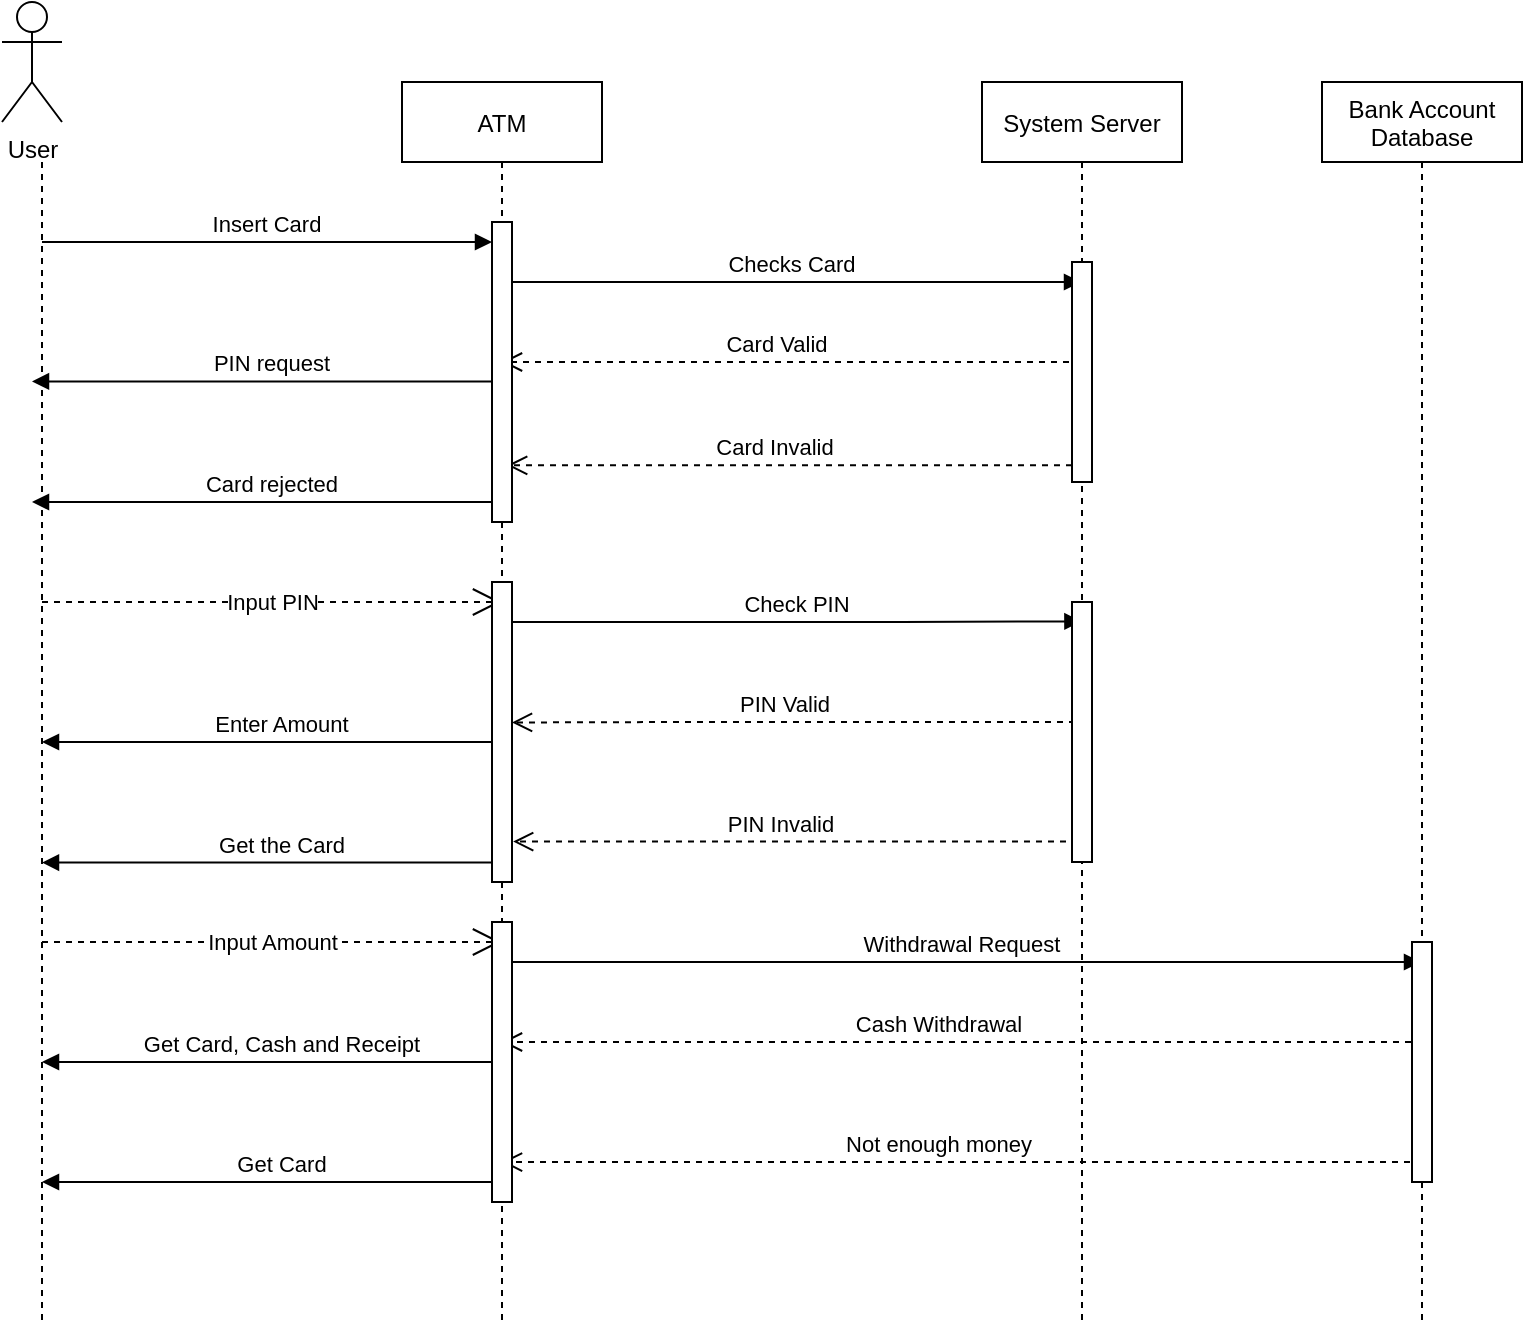<mxfile version="17.2.4" type="device"><diagram id="kgpKYQtTHZ0yAKxKKP6v" name="Page-1"><mxGraphModel dx="1355" dy="878" grid="1" gridSize="10" guides="1" tooltips="1" connect="1" arrows="1" fold="1" page="1" pageScale="1" pageWidth="850" pageHeight="1100" math="0" shadow="0"><root><mxCell id="0"/><mxCell id="1" parent="0"/><mxCell id="jo4t_qHB-WB0qfGH7F4p-8" value="Withdrawal Request" style="verticalAlign=bottom;endArrow=block;shadow=0;strokeWidth=1;" edge="1" parent="1" target="jo4t_qHB-WB0qfGH7F4p-14"><mxGeometry relative="1" as="geometry"><mxPoint x="390" y="580" as="sourcePoint"/><mxPoint x="615" y="580" as="targetPoint"/></mxGeometry></mxCell><mxCell id="jo4t_qHB-WB0qfGH7F4p-12" value="Get Card" style="verticalAlign=bottom;endArrow=block;entryX=0;entryY=0;shadow=0;strokeWidth=1;" edge="1" parent="1"><mxGeometry x="-0.043" relative="1" as="geometry"><mxPoint x="390" y="690" as="sourcePoint"/><mxPoint x="160" y="690" as="targetPoint"/><Array as="points"/><mxPoint as="offset"/></mxGeometry></mxCell><mxCell id="jo4t_qHB-WB0qfGH7F4p-32" value="Not enough money" style="verticalAlign=bottom;endArrow=open;dashed=1;endSize=8;shadow=0;strokeWidth=1;exitX=0.5;exitY=0.871;exitDx=0;exitDy=0;exitPerimeter=0;" edge="1" parent="1" source="jo4t_qHB-WB0qfGH7F4p-14" target="3nuBFxr9cyL0pnOWT2aG-5"><mxGeometry x="0.051" relative="1" as="geometry"><mxPoint x="520" y="679.76" as="targetPoint"/><mxPoint x="802.43" y="679.76" as="sourcePoint"/><Array as="points"/><mxPoint as="offset"/></mxGeometry></mxCell><mxCell id="jo4t_qHB-WB0qfGH7F4p-11" value="Get Card, Cash and Receipt" style="verticalAlign=bottom;endArrow=block;entryX=0;entryY=0;shadow=0;strokeWidth=1;" edge="1" parent="1"><mxGeometry x="-0.043" relative="1" as="geometry"><mxPoint x="390" y="630" as="sourcePoint"/><mxPoint x="160" y="630" as="targetPoint"/><Array as="points"/><mxPoint as="offset"/></mxGeometry></mxCell><mxCell id="jo4t_qHB-WB0qfGH7F4p-14" value="Bank Account &#10;Database" style="shape=umlLifeline;perimeter=lifelinePerimeter;container=1;collapsible=0;recursiveResize=0;rounded=0;shadow=0;strokeWidth=1;" vertex="1" parent="1"><mxGeometry x="800" y="140" width="100" height="620" as="geometry"/></mxCell><mxCell id="jo4t_qHB-WB0qfGH7F4p-31" value="Cash Withdrawal" style="verticalAlign=bottom;endArrow=open;dashed=1;endSize=8;shadow=0;strokeWidth=1;" edge="1" parent="jo4t_qHB-WB0qfGH7F4p-14" target="3nuBFxr9cyL0pnOWT2aG-5"><mxGeometry x="0.051" relative="1" as="geometry"><mxPoint x="-237.0" y="480.24" as="targetPoint"/><mxPoint x="50.5" y="480" as="sourcePoint"/><Array as="points"><mxPoint x="-149.0" y="480"/></Array><mxPoint as="offset"/></mxGeometry></mxCell><mxCell id="jo4t_qHB-WB0qfGH7F4p-15" value="" style="points=[];perimeter=orthogonalPerimeter;rounded=0;shadow=0;strokeWidth=1;" vertex="1" parent="jo4t_qHB-WB0qfGH7F4p-14"><mxGeometry x="45" y="430" width="10" height="120" as="geometry"/></mxCell><mxCell id="jo4t_qHB-WB0qfGH7F4p-30" value="Input Amount" style="endArrow=open;endSize=12;dashed=1;html=1;rounded=0;" edge="1" parent="1" target="3nuBFxr9cyL0pnOWT2aG-5"><mxGeometry width="160" relative="1" as="geometry"><mxPoint x="160" y="570" as="sourcePoint"/><mxPoint x="320" y="570" as="targetPoint"/><Array as="points"><mxPoint x="280" y="570"/></Array></mxGeometry></mxCell><mxCell id="jo4t_qHB-WB0qfGH7F4p-27" value="PIN Invalid" style="verticalAlign=bottom;endArrow=open;dashed=1;endSize=8;shadow=0;strokeWidth=1;entryX=0.757;entryY=0.811;entryDx=0;entryDy=0;entryPerimeter=0;" edge="1" parent="1"><mxGeometry x="0.051" relative="1" as="geometry"><mxPoint x="395.57" y="519.76" as="targetPoint"/><mxPoint x="678" y="519.76" as="sourcePoint"/><Array as="points"/><mxPoint as="offset"/></mxGeometry></mxCell><mxCell id="jo4t_qHB-WB0qfGH7F4p-7" value="Check PIN" style="verticalAlign=bottom;endArrow=block;shadow=0;strokeWidth=1;entryX=0.497;entryY=0.435;entryDx=0;entryDy=0;entryPerimeter=0;startArrow=none;" edge="1" parent="1" source="jo4t_qHB-WB0qfGH7F4p-33" target="3nuBFxr9cyL0pnOWT2aG-1"><mxGeometry relative="1" as="geometry"><mxPoint x="160" y="480" as="sourcePoint"/><mxPoint x="385" y="400" as="targetPoint"/><Array as="points"><mxPoint x="580" y="410"/></Array></mxGeometry></mxCell><mxCell id="jo4t_qHB-WB0qfGH7F4p-26" value="PIN Valid" style="verticalAlign=bottom;endArrow=open;dashed=1;endSize=8;shadow=0;strokeWidth=1;entryX=0.7;entryY=0.439;entryDx=0;entryDy=0;entryPerimeter=0;" edge="1" parent="1"><mxGeometry x="0.051" relative="1" as="geometry"><mxPoint x="395.0" y="460.24" as="targetPoint"/><mxPoint x="682.5" y="460" as="sourcePoint"/><Array as="points"><mxPoint x="483.0" y="460"/></Array><mxPoint as="offset"/></mxGeometry></mxCell><mxCell id="jo4t_qHB-WB0qfGH7F4p-18" value="Card Invalid" style="verticalAlign=bottom;endArrow=open;dashed=1;endSize=8;shadow=0;strokeWidth=1;entryX=0.757;entryY=0.811;entryDx=0;entryDy=0;entryPerimeter=0;" edge="1" parent="1" source="3nuBFxr9cyL0pnOWT2aG-2" target="3nuBFxr9cyL0pnOWT2aG-6"><mxGeometry x="0.051" relative="1" as="geometry"><mxPoint x="400" y="300" as="targetPoint"/><mxPoint x="684.5" y="300" as="sourcePoint"/><Array as="points"/><mxPoint as="offset"/></mxGeometry></mxCell><mxCell id="3nuBFxr9cyL0pnOWT2aG-10" value="Card Valid" style="verticalAlign=bottom;endArrow=open;dashed=1;endSize=8;shadow=0;strokeWidth=1;" parent="1" source="3nuBFxr9cyL0pnOWT2aG-1" edge="1"><mxGeometry x="0.051" relative="1" as="geometry"><mxPoint x="390" y="280" as="targetPoint"/><mxPoint x="640" y="341" as="sourcePoint"/><Array as="points"><mxPoint x="480" y="280"/></Array><mxPoint as="offset"/></mxGeometry></mxCell><mxCell id="3nuBFxr9cyL0pnOWT2aG-9" value="Checks Card" style="verticalAlign=bottom;endArrow=block;shadow=0;strokeWidth=1;" parent="1" target="3nuBFxr9cyL0pnOWT2aG-1" edge="1"><mxGeometry relative="1" as="geometry"><mxPoint x="390" y="240" as="sourcePoint"/><mxPoint x="630" y="245" as="targetPoint"/><Array as="points"><mxPoint x="520" y="240"/></Array></mxGeometry></mxCell><mxCell id="3nuBFxr9cyL0pnOWT2aG-1" value="System Server" style="shape=umlLifeline;perimeter=lifelinePerimeter;container=1;collapsible=0;recursiveResize=0;rounded=0;shadow=0;strokeWidth=1;" parent="1" vertex="1"><mxGeometry x="630" y="140" width="100" height="620" as="geometry"/></mxCell><mxCell id="3nuBFxr9cyL0pnOWT2aG-2" value="" style="points=[];perimeter=orthogonalPerimeter;rounded=0;shadow=0;strokeWidth=1;" parent="3nuBFxr9cyL0pnOWT2aG-1" vertex="1"><mxGeometry x="45" y="90" width="10" height="110" as="geometry"/></mxCell><mxCell id="jo4t_qHB-WB0qfGH7F4p-35" value="" style="points=[];perimeter=orthogonalPerimeter;rounded=0;shadow=0;strokeWidth=1;" vertex="1" parent="3nuBFxr9cyL0pnOWT2aG-1"><mxGeometry x="45" y="260" width="10" height="130" as="geometry"/></mxCell><mxCell id="3nuBFxr9cyL0pnOWT2aG-5" value="ATM" style="shape=umlLifeline;perimeter=lifelinePerimeter;container=1;collapsible=0;recursiveResize=0;rounded=0;shadow=0;strokeWidth=1;" parent="1" vertex="1"><mxGeometry x="340" y="140" width="100" height="620" as="geometry"/></mxCell><mxCell id="jo4t_qHB-WB0qfGH7F4p-10" value="Card rejected" style="verticalAlign=bottom;endArrow=block;entryX=0;entryY=0;shadow=0;strokeWidth=1;" edge="1" parent="3nuBFxr9cyL0pnOWT2aG-5"><mxGeometry x="-0.043" relative="1" as="geometry"><mxPoint x="45" y="210" as="sourcePoint"/><mxPoint x="-185" y="210" as="targetPoint"/><Array as="points"/><mxPoint as="offset"/></mxGeometry></mxCell><mxCell id="3nuBFxr9cyL0pnOWT2aG-6" value="" style="points=[];perimeter=orthogonalPerimeter;rounded=0;shadow=0;strokeWidth=1;" parent="3nuBFxr9cyL0pnOWT2aG-5" vertex="1"><mxGeometry x="45" y="70" width="10" height="150" as="geometry"/></mxCell><mxCell id="jo4t_qHB-WB0qfGH7F4p-36" value="" style="points=[];perimeter=orthogonalPerimeter;rounded=0;shadow=0;strokeWidth=1;" vertex="1" parent="3nuBFxr9cyL0pnOWT2aG-5"><mxGeometry x="45" y="420" width="10" height="140" as="geometry"/></mxCell><object label="User" id="jo4t_qHB-WB0qfGH7F4p-1"><mxCell style="shape=umlActor;verticalLabelPosition=bottom;verticalAlign=top;html=1;outlineConnect=0;" vertex="1" parent="1"><mxGeometry x="140" y="100" width="30" height="60" as="geometry"/></mxCell></object><mxCell id="jo4t_qHB-WB0qfGH7F4p-3" value="" style="endArrow=none;dashed=1;html=1;rounded=0;" edge="1" parent="1"><mxGeometry width="50" height="50" relative="1" as="geometry"><mxPoint x="160" y="180" as="sourcePoint"/><mxPoint x="160" y="760" as="targetPoint"/></mxGeometry></mxCell><mxCell id="jo4t_qHB-WB0qfGH7F4p-6" value="Insert Card" style="verticalAlign=bottom;endArrow=block;shadow=0;strokeWidth=1;" edge="1" parent="1"><mxGeometry relative="1" as="geometry"><mxPoint x="160" y="220" as="sourcePoint"/><mxPoint x="385" y="220" as="targetPoint"/></mxGeometry></mxCell><mxCell id="jo4t_qHB-WB0qfGH7F4p-5" value="PIN request" style="verticalAlign=bottom;endArrow=block;entryX=0;entryY=0;shadow=0;strokeWidth=1;" edge="1" parent="1"><mxGeometry x="-0.043" relative="1" as="geometry"><mxPoint x="385" y="289.71" as="sourcePoint"/><mxPoint x="155" y="289.71" as="targetPoint"/><Array as="points"/><mxPoint as="offset"/></mxGeometry></mxCell><mxCell id="jo4t_qHB-WB0qfGH7F4p-24" value="Input PIN" style="endArrow=open;endSize=12;dashed=1;html=1;rounded=0;" edge="1" parent="1" target="3nuBFxr9cyL0pnOWT2aG-5"><mxGeometry width="160" relative="1" as="geometry"><mxPoint x="160" y="400" as="sourcePoint"/><mxPoint x="320" y="400" as="targetPoint"/><Array as="points"><mxPoint x="280" y="400"/></Array></mxGeometry></mxCell><mxCell id="jo4t_qHB-WB0qfGH7F4p-28" value="Get the Card" style="verticalAlign=bottom;endArrow=block;entryX=0;entryY=0;shadow=0;strokeWidth=1;" edge="1" parent="1"><mxGeometry x="-0.043" relative="1" as="geometry"><mxPoint x="390" y="530.29" as="sourcePoint"/><mxPoint x="160" y="530.29" as="targetPoint"/><Array as="points"/><mxPoint as="offset"/></mxGeometry></mxCell><mxCell id="jo4t_qHB-WB0qfGH7F4p-29" value="Enter Amount" style="verticalAlign=bottom;endArrow=block;entryX=0;entryY=0;shadow=0;strokeWidth=1;" edge="1" parent="1"><mxGeometry x="-0.043" relative="1" as="geometry"><mxPoint x="390" y="470" as="sourcePoint"/><mxPoint x="160" y="470" as="targetPoint"/><Array as="points"/><mxPoint as="offset"/></mxGeometry></mxCell><mxCell id="jo4t_qHB-WB0qfGH7F4p-33" value="" style="points=[];perimeter=orthogonalPerimeter;rounded=0;shadow=0;strokeWidth=1;" vertex="1" parent="1"><mxGeometry x="385" y="390" width="10" height="150" as="geometry"/></mxCell><mxCell id="jo4t_qHB-WB0qfGH7F4p-34" value="" style="verticalAlign=bottom;endArrow=none;shadow=0;strokeWidth=1;entryX=0.497;entryY=0.435;entryDx=0;entryDy=0;entryPerimeter=0;" edge="1" parent="1" source="3nuBFxr9cyL0pnOWT2aG-5" target="jo4t_qHB-WB0qfGH7F4p-33"><mxGeometry relative="1" as="geometry"><mxPoint x="389.929" y="410" as="sourcePoint"/><mxPoint x="679.7" y="409.7" as="targetPoint"/><Array as="points"/></mxGeometry></mxCell></root></mxGraphModel></diagram></mxfile>